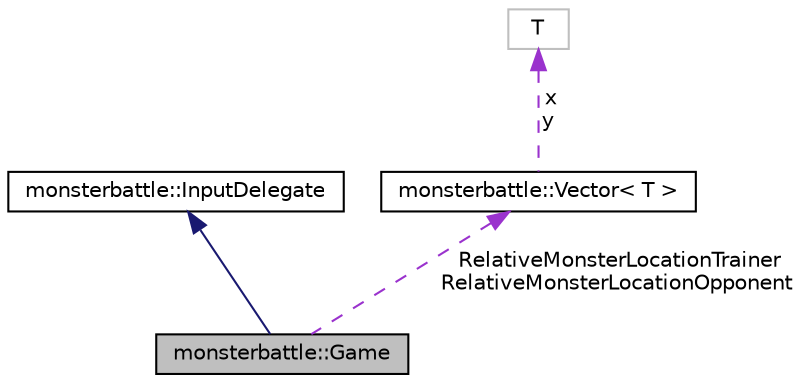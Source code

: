 digraph "monsterbattle::Game"
{
  edge [fontname="Helvetica",fontsize="10",labelfontname="Helvetica",labelfontsize="10"];
  node [fontname="Helvetica",fontsize="10",shape=record];
  Node2 [label="monsterbattle::Game",height=0.2,width=0.4,color="black", fillcolor="grey75", style="filled", fontcolor="black"];
  Node3 -> Node2 [dir="back",color="midnightblue",fontsize="10",style="solid",fontname="Helvetica"];
  Node3 [label="monsterbattle::InputDelegate",height=0.2,width=0.4,color="black", fillcolor="white", style="filled",URL="$structmonsterbattle_1_1InputDelegate.html"];
  Node4 -> Node2 [dir="back",color="darkorchid3",fontsize="10",style="dashed",label=" RelativeMonsterLocationTrainer\nRelativeMonsterLocationOpponent" ,fontname="Helvetica"];
  Node4 [label="monsterbattle::Vector\< T \>",height=0.2,width=0.4,color="black", fillcolor="white", style="filled",URL="$structmonsterbattle_1_1Vector.html"];
  Node5 -> Node4 [dir="back",color="darkorchid3",fontsize="10",style="dashed",label=" x\ny" ,fontname="Helvetica"];
  Node5 [label="T",height=0.2,width=0.4,color="grey75", fillcolor="white", style="filled"];
}
